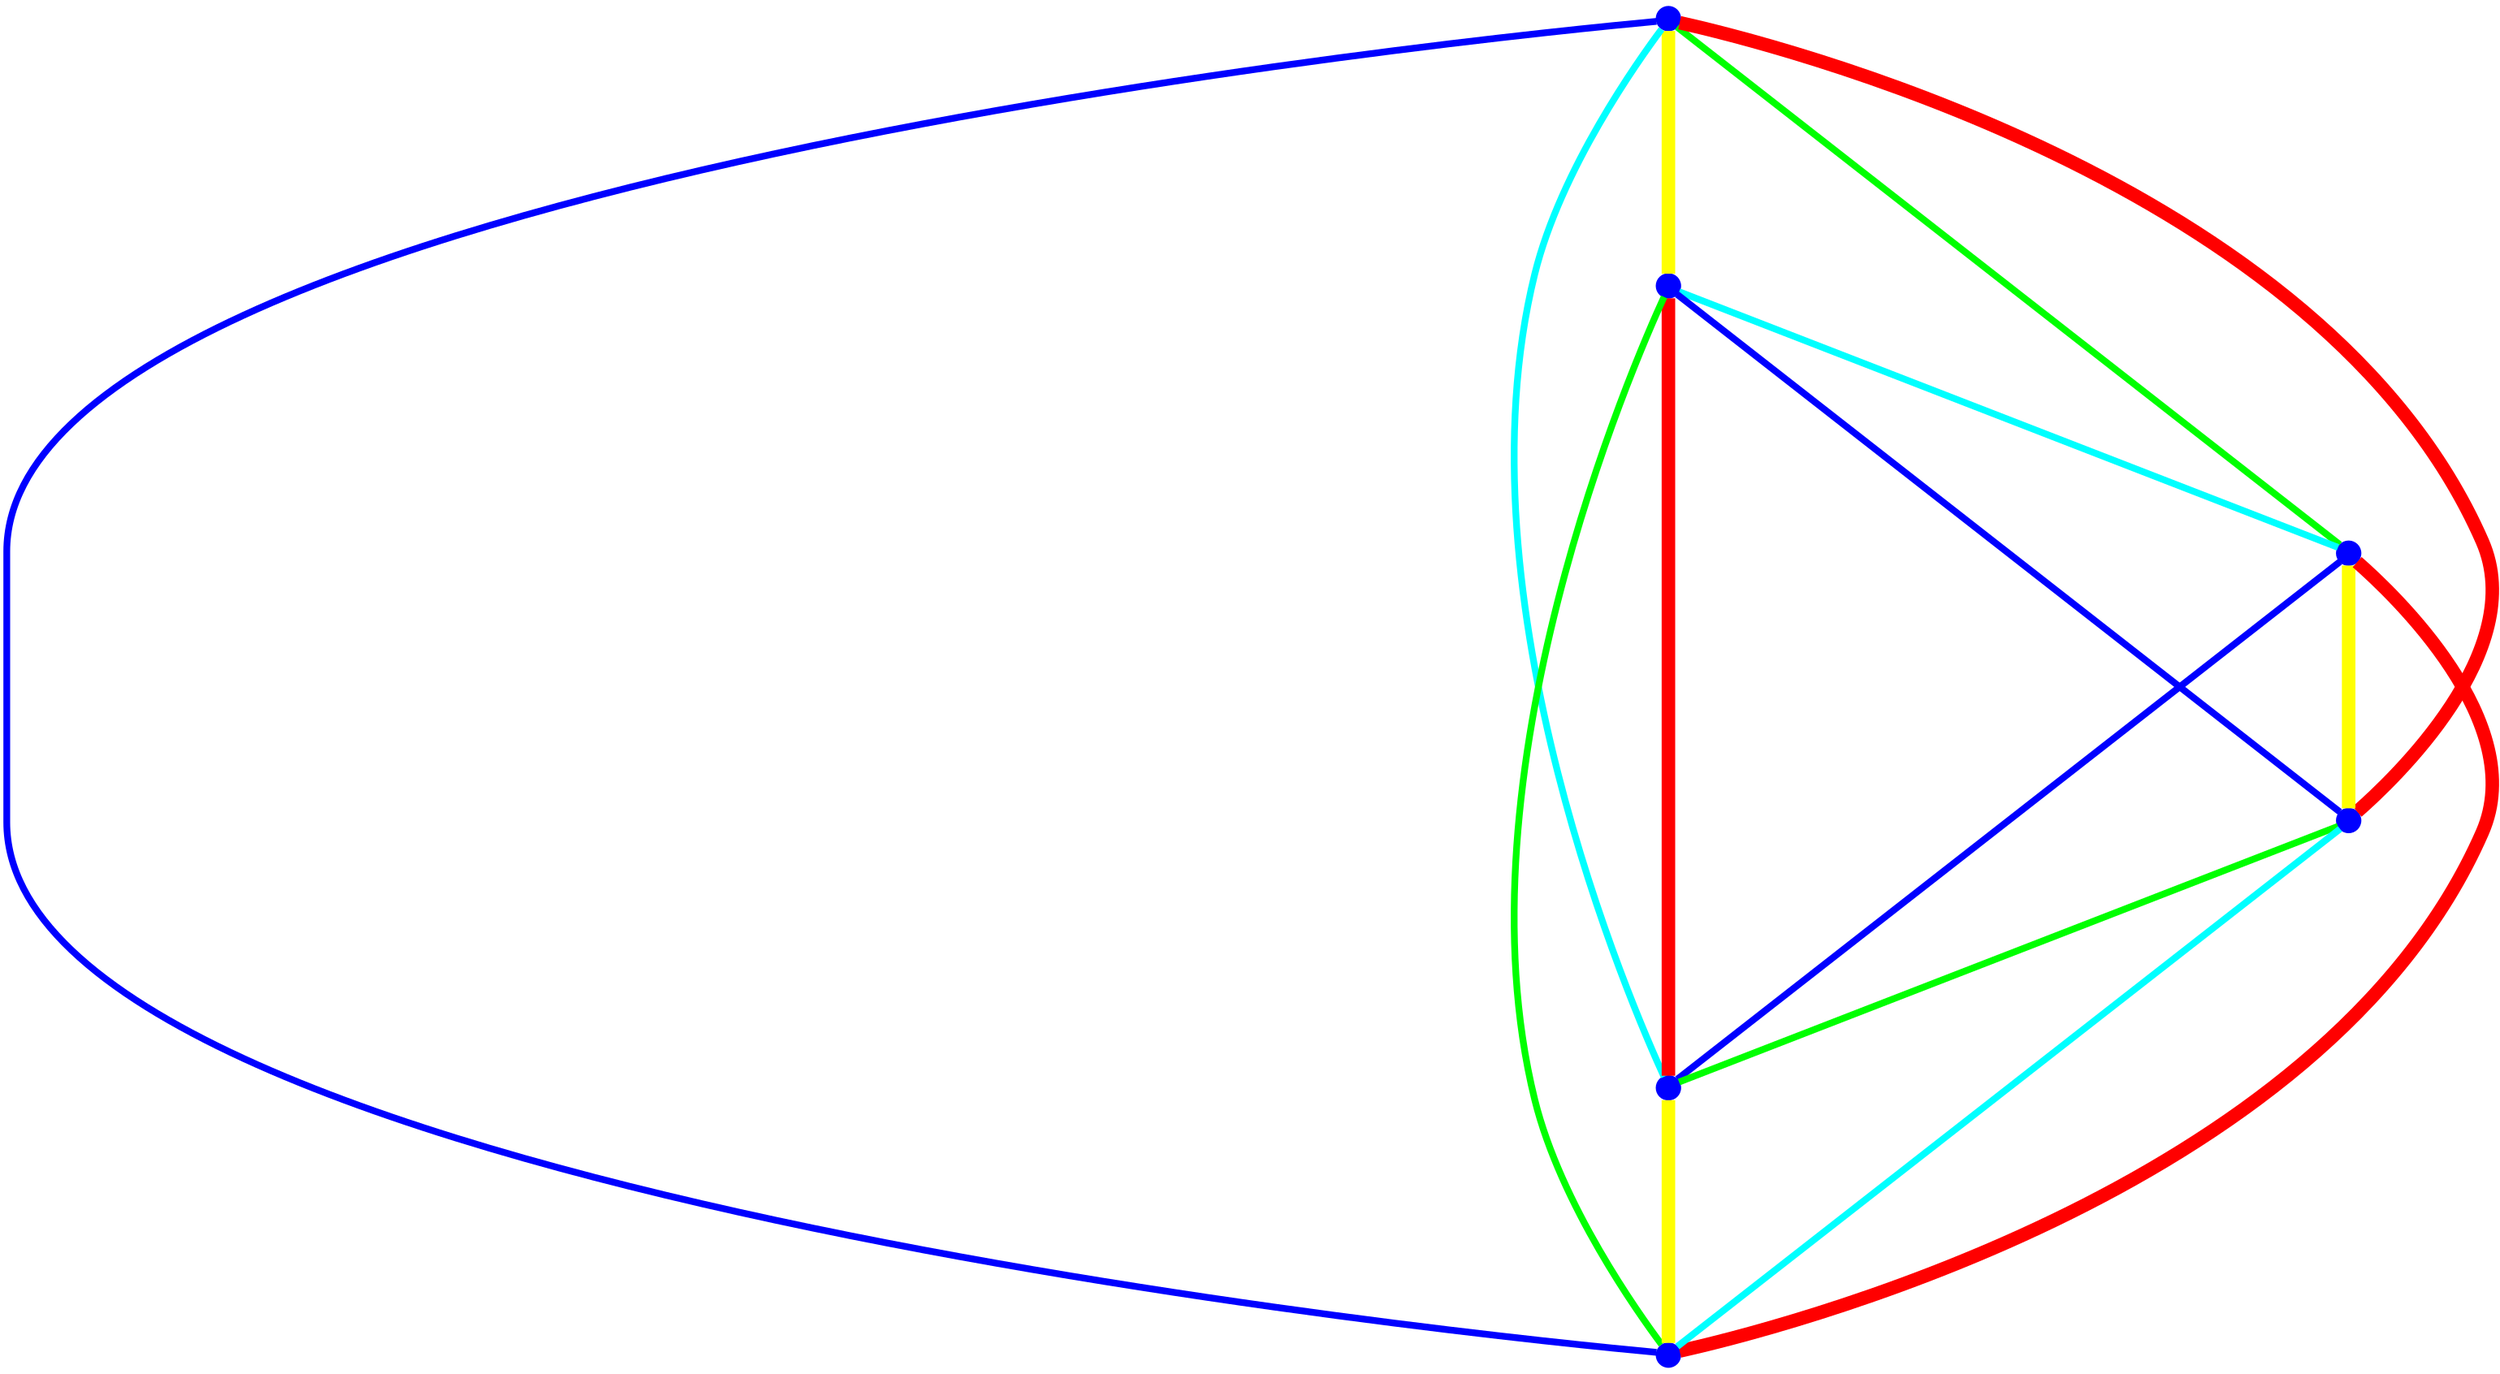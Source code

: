 graph {
ranksep=2
nodesep=2
node [label="" shape=circle style=filled fixedsize=true color=blue fillcolor=blue width=0.2];
"1" -- "2" [style="solid",penwidth="8",color="yellow"];
"1" -- "3" [style="solid",penwidth="4",color="green"];
"1" -- "4" [style="solid",penwidth="8",color="red"];
"1" -- "5" [style="solid",penwidth="4",color="cyan"];
"1" -- "6" [style="solid",penwidth="4",color="blue"];
"2" -- "3" [style="solid",penwidth="4",color="cyan"];
"2" -- "4" [style="solid",penwidth="4",color="blue"];
"2" -- "5" [style="solid",penwidth="8",color="red"];
"2" -- "6" [style="solid",penwidth="4",color="green"];
"3" -- "4" [style="solid",penwidth="8",color="yellow"];
"3" -- "5" [style="solid",penwidth="4",color="blue"];
"3" -- "6" [style="solid",penwidth="8",color="red"];
"4" -- "5" [style="solid",penwidth="4",color="green"];
"4" -- "6" [style="solid",penwidth="4",color="cyan"];
"5" -- "6" [style="solid",penwidth="8",color="yellow"];
}
